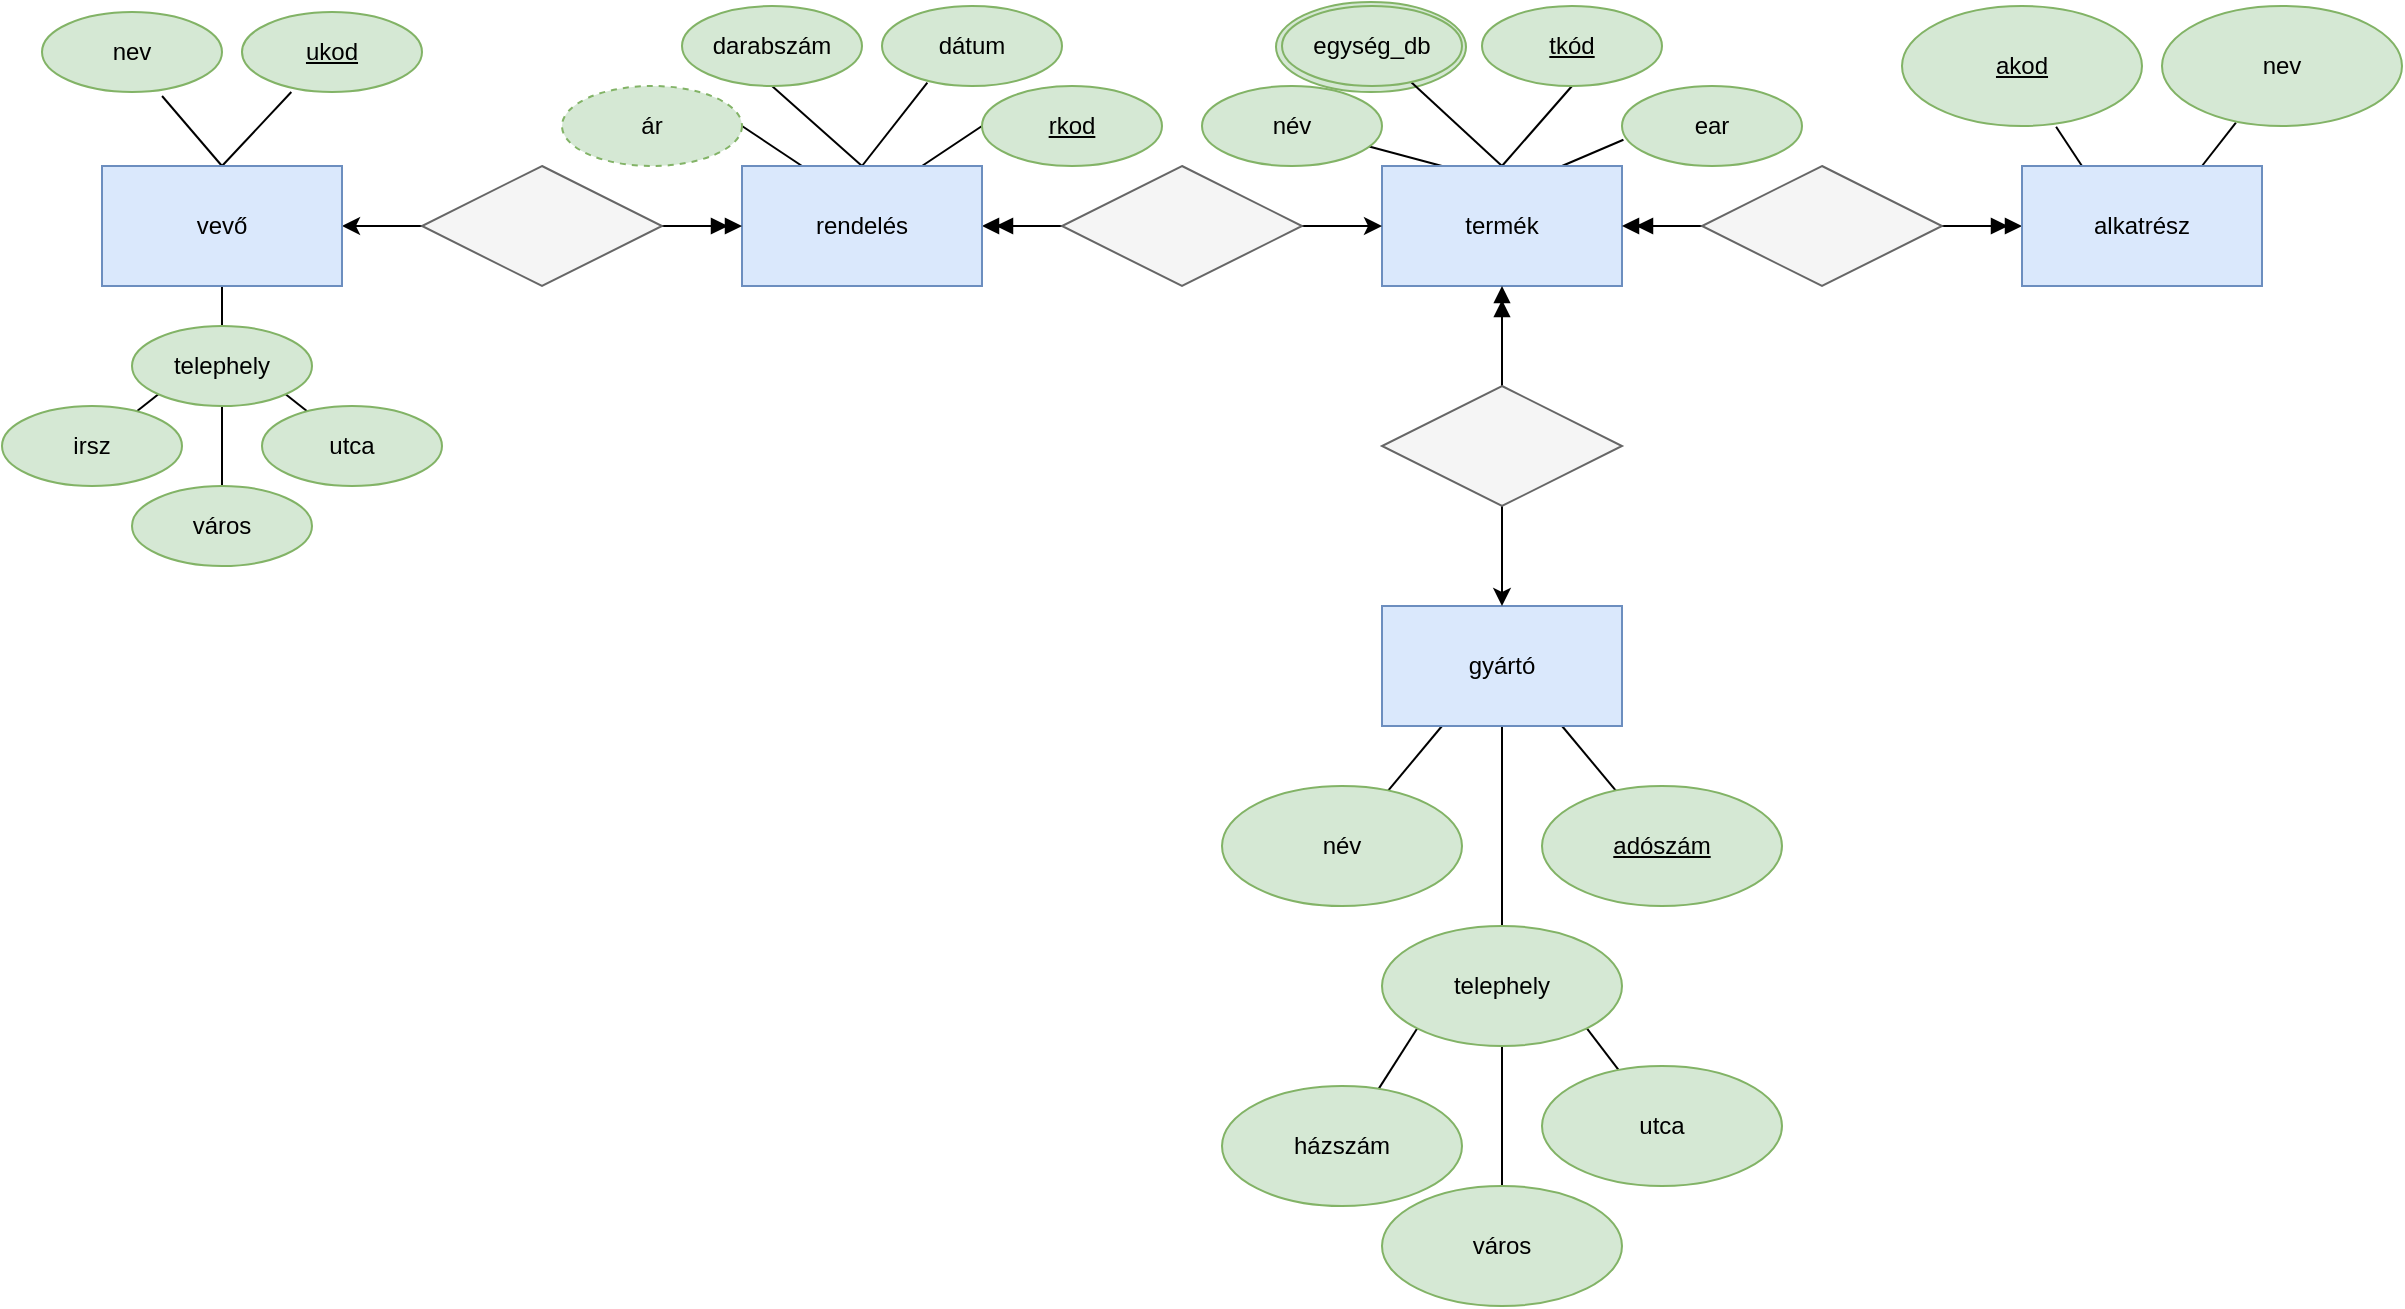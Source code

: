 <mxfile version="20.4.0" type="device"><diagram id="3Hn4xAxNsXAKJAQ3Ugm6" name="1 oldal"><mxGraphModel dx="1692" dy="488" grid="1" gridSize="10" guides="1" tooltips="1" connect="1" arrows="1" fold="1" page="1" pageScale="1" pageWidth="827" pageHeight="1169" math="0" shadow="0"><root><mxCell id="0"/><mxCell id="1" parent="0"/><mxCell id="Jr_JVIh4iqFu1kXkExVv-47" value="egység_db" style="ellipse;whiteSpace=wrap;html=1;fillColor=#d5e8d4;strokeColor=#82b366;perimeterSpacing=0;strokeWidth=1;" parent="1" vertex="1"><mxGeometry x="267" y="18" width="95" height="45" as="geometry"/></mxCell><mxCell id="Jr_JVIh4iqFu1kXkExVv-23" style="edgeStyle=none;rounded=0;orthogonalLoop=1;jettySize=auto;html=1;exitX=0.25;exitY=0;exitDx=0;exitDy=0;endArrow=none;endFill=0;" parent="1" source="Jr_JVIh4iqFu1kXkExVv-1" target="Jr_JVIh4iqFu1kXkExVv-22" edge="1"><mxGeometry relative="1" as="geometry"/></mxCell><mxCell id="Jr_JVIh4iqFu1kXkExVv-25" style="edgeStyle=none;rounded=0;orthogonalLoop=1;jettySize=auto;html=1;exitX=0.75;exitY=0;exitDx=0;exitDy=0;entryX=0.008;entryY=0.672;entryDx=0;entryDy=0;entryPerimeter=0;endArrow=none;endFill=0;" parent="1" source="Jr_JVIh4iqFu1kXkExVv-1" target="Jr_JVIh4iqFu1kXkExVv-21" edge="1"><mxGeometry relative="1" as="geometry"/></mxCell><mxCell id="AK9mSvYZs-pukSjKcqXA-11" style="edgeStyle=none;rounded=0;orthogonalLoop=1;jettySize=auto;html=1;exitX=0.5;exitY=0;exitDx=0;exitDy=0;entryX=0.5;entryY=1;entryDx=0;entryDy=0;endArrow=none;endFill=0;" edge="1" parent="1" source="Jr_JVIh4iqFu1kXkExVv-1" target="Jr_JVIh4iqFu1kXkExVv-20"><mxGeometry relative="1" as="geometry"/></mxCell><mxCell id="AK9mSvYZs-pukSjKcqXA-17" style="edgeStyle=none;rounded=0;orthogonalLoop=1;jettySize=auto;html=1;exitX=0.5;exitY=0;exitDx=0;exitDy=0;endArrow=none;endFill=0;" edge="1" parent="1" source="Jr_JVIh4iqFu1kXkExVv-1" target="Jr_JVIh4iqFu1kXkExVv-42"><mxGeometry relative="1" as="geometry"/></mxCell><mxCell id="Jr_JVIh4iqFu1kXkExVv-1" value="termék" style="rounded=0;whiteSpace=wrap;html=1;fillColor=#dae8fc;strokeColor=#6c8ebf;" parent="1" vertex="1"><mxGeometry x="320" y="100" width="120" height="60" as="geometry"/></mxCell><mxCell id="Jr_JVIh4iqFu1kXkExVv-16" style="edgeStyle=none;rounded=0;orthogonalLoop=1;jettySize=auto;html=1;exitX=0.25;exitY=1;exitDx=0;exitDy=0;endArrow=none;endFill=0;" parent="1" source="Jr_JVIh4iqFu1kXkExVv-2" target="Jr_JVIh4iqFu1kXkExVv-8" edge="1"><mxGeometry relative="1" as="geometry"/></mxCell><mxCell id="Jr_JVIh4iqFu1kXkExVv-17" style="edgeStyle=none;rounded=0;orthogonalLoop=1;jettySize=auto;html=1;exitX=0.5;exitY=1;exitDx=0;exitDy=0;entryX=0.5;entryY=0;entryDx=0;entryDy=0;endArrow=none;endFill=0;" parent="1" source="Jr_JVIh4iqFu1kXkExVv-2" target="Jr_JVIh4iqFu1kXkExVv-7" edge="1"><mxGeometry relative="1" as="geometry"/></mxCell><mxCell id="Jr_JVIh4iqFu1kXkExVv-18" style="edgeStyle=none;rounded=0;orthogonalLoop=1;jettySize=auto;html=1;exitX=0.75;exitY=1;exitDx=0;exitDy=0;endArrow=none;endFill=0;" parent="1" source="Jr_JVIh4iqFu1kXkExVv-2" target="Jr_JVIh4iqFu1kXkExVv-6" edge="1"><mxGeometry relative="1" as="geometry"/></mxCell><mxCell id="Jr_JVIh4iqFu1kXkExVv-2" value="gyártó" style="rounded=0;whiteSpace=wrap;html=1;fillColor=#dae8fc;strokeColor=#6c8ebf;" parent="1" vertex="1"><mxGeometry x="320" y="320" width="120" height="60" as="geometry"/></mxCell><mxCell id="Jr_JVIh4iqFu1kXkExVv-4" style="edgeStyle=orthogonalEdgeStyle;rounded=0;orthogonalLoop=1;jettySize=auto;html=1;exitX=0.5;exitY=0;exitDx=0;exitDy=0;entryX=0.5;entryY=1;entryDx=0;entryDy=0;endArrow=doubleBlock;endFill=1;" parent="1" source="Jr_JVIh4iqFu1kXkExVv-3" target="Jr_JVIh4iqFu1kXkExVv-1" edge="1"><mxGeometry relative="1" as="geometry"/></mxCell><mxCell id="Jr_JVIh4iqFu1kXkExVv-5" style="edgeStyle=orthogonalEdgeStyle;rounded=0;orthogonalLoop=1;jettySize=auto;html=1;exitX=0.5;exitY=1;exitDx=0;exitDy=0;endArrow=classic;endFill=1;" parent="1" source="Jr_JVIh4iqFu1kXkExVv-3" target="Jr_JVIh4iqFu1kXkExVv-2" edge="1"><mxGeometry relative="1" as="geometry"/></mxCell><mxCell id="Jr_JVIh4iqFu1kXkExVv-3" value="" style="rhombus;whiteSpace=wrap;html=1;fillColor=#f5f5f5;fontColor=#333333;strokeColor=#666666;" parent="1" vertex="1"><mxGeometry x="320" y="210" width="120" height="60" as="geometry"/></mxCell><mxCell id="Jr_JVIh4iqFu1kXkExVv-6" value="&lt;u&gt;adószám&lt;/u&gt;" style="ellipse;whiteSpace=wrap;html=1;fillColor=#d5e8d4;strokeColor=#82b366;" parent="1" vertex="1"><mxGeometry x="400" y="410" width="120" height="60" as="geometry"/></mxCell><mxCell id="Jr_JVIh4iqFu1kXkExVv-29" style="edgeStyle=none;rounded=0;orthogonalLoop=1;jettySize=auto;html=1;exitX=0;exitY=1;exitDx=0;exitDy=0;endArrow=none;endFill=0;" parent="1" source="Jr_JVIh4iqFu1kXkExVv-7" target="Jr_JVIh4iqFu1kXkExVv-26" edge="1"><mxGeometry relative="1" as="geometry"/></mxCell><mxCell id="Jr_JVIh4iqFu1kXkExVv-30" style="edgeStyle=none;rounded=0;orthogonalLoop=1;jettySize=auto;html=1;exitX=0.5;exitY=1;exitDx=0;exitDy=0;entryX=0.5;entryY=0;entryDx=0;entryDy=0;endArrow=none;endFill=0;" parent="1" source="Jr_JVIh4iqFu1kXkExVv-7" target="Jr_JVIh4iqFu1kXkExVv-27" edge="1"><mxGeometry relative="1" as="geometry"/></mxCell><mxCell id="Jr_JVIh4iqFu1kXkExVv-31" style="edgeStyle=none;rounded=0;orthogonalLoop=1;jettySize=auto;html=1;exitX=1;exitY=1;exitDx=0;exitDy=0;endArrow=none;endFill=0;" parent="1" source="Jr_JVIh4iqFu1kXkExVv-7" target="Jr_JVIh4iqFu1kXkExVv-28" edge="1"><mxGeometry relative="1" as="geometry"/></mxCell><mxCell id="Jr_JVIh4iqFu1kXkExVv-7" value="telephely" style="ellipse;whiteSpace=wrap;html=1;fillColor=#d5e8d4;strokeColor=#82b366;" parent="1" vertex="1"><mxGeometry x="320" y="480" width="120" height="60" as="geometry"/></mxCell><mxCell id="Jr_JVIh4iqFu1kXkExVv-8" value="név" style="ellipse;whiteSpace=wrap;html=1;fillColor=#d5e8d4;strokeColor=#82b366;" parent="1" vertex="1"><mxGeometry x="240" y="410" width="120" height="60" as="geometry"/></mxCell><mxCell id="Jr_JVIh4iqFu1kXkExVv-14" style="rounded=0;orthogonalLoop=1;jettySize=auto;html=1;exitX=0.5;exitY=1;exitDx=0;exitDy=0;endArrow=none;endFill=0;" parent="1" source="Jr_JVIh4iqFu1kXkExVv-2" target="Jr_JVIh4iqFu1kXkExVv-2" edge="1"><mxGeometry relative="1" as="geometry"/></mxCell><mxCell id="Jr_JVIh4iqFu1kXkExVv-20" value="&lt;u&gt;tkód&lt;/u&gt;" style="ellipse;whiteSpace=wrap;html=1;fillColor=#d5e8d4;strokeColor=#82b366;" parent="1" vertex="1"><mxGeometry x="370" y="20" width="90" height="40" as="geometry"/></mxCell><mxCell id="Jr_JVIh4iqFu1kXkExVv-21" value="ear" style="ellipse;whiteSpace=wrap;html=1;fillColor=#d5e8d4;strokeColor=#82b366;" parent="1" vertex="1"><mxGeometry x="440" y="60" width="90" height="40" as="geometry"/></mxCell><mxCell id="Jr_JVIh4iqFu1kXkExVv-22" value="név" style="ellipse;whiteSpace=wrap;html=1;fillColor=#d5e8d4;strokeColor=#82b366;" parent="1" vertex="1"><mxGeometry x="230" y="60" width="90" height="40" as="geometry"/></mxCell><mxCell id="Jr_JVIh4iqFu1kXkExVv-26" value="házszám" style="ellipse;whiteSpace=wrap;html=1;fillColor=#d5e8d4;strokeColor=#82b366;" parent="1" vertex="1"><mxGeometry x="240" y="560" width="120" height="60" as="geometry"/></mxCell><mxCell id="Jr_JVIh4iqFu1kXkExVv-27" value="város" style="ellipse;whiteSpace=wrap;html=1;fillColor=#d5e8d4;strokeColor=#82b366;" parent="1" vertex="1"><mxGeometry x="320" y="610" width="120" height="60" as="geometry"/></mxCell><mxCell id="Jr_JVIh4iqFu1kXkExVv-28" value="utca" style="ellipse;whiteSpace=wrap;html=1;fillColor=#d5e8d4;strokeColor=#82b366;" parent="1" vertex="1"><mxGeometry x="400" y="550" width="120" height="60" as="geometry"/></mxCell><mxCell id="Jr_JVIh4iqFu1kXkExVv-35" style="edgeStyle=none;rounded=0;orthogonalLoop=1;jettySize=auto;html=1;exitX=0;exitY=0.5;exitDx=0;exitDy=0;entryX=1;entryY=0.5;entryDx=0;entryDy=0;endArrow=doubleBlock;endFill=1;" parent="1" source="Jr_JVIh4iqFu1kXkExVv-33" target="Jr_JVIh4iqFu1kXkExVv-1" edge="1"><mxGeometry relative="1" as="geometry"/></mxCell><mxCell id="Jr_JVIh4iqFu1kXkExVv-41" style="edgeStyle=none;rounded=0;orthogonalLoop=1;jettySize=auto;html=1;exitX=1;exitY=0.5;exitDx=0;exitDy=0;entryX=0;entryY=0.5;entryDx=0;entryDy=0;endArrow=doubleBlock;endFill=1;" parent="1" source="Jr_JVIh4iqFu1kXkExVv-33" target="Jr_JVIh4iqFu1kXkExVv-36" edge="1"><mxGeometry relative="1" as="geometry"/></mxCell><mxCell id="Jr_JVIh4iqFu1kXkExVv-33" value="" style="rhombus;whiteSpace=wrap;html=1;fillColor=#f5f5f5;fontColor=#333333;strokeColor=#666666;" parent="1" vertex="1"><mxGeometry x="480" y="100" width="120" height="60" as="geometry"/></mxCell><mxCell id="Jr_JVIh4iqFu1kXkExVv-39" style="edgeStyle=none;rounded=0;orthogonalLoop=1;jettySize=auto;html=1;exitX=0.25;exitY=0;exitDx=0;exitDy=0;entryX=0.642;entryY=1.006;entryDx=0;entryDy=0;entryPerimeter=0;endArrow=none;endFill=0;" parent="1" source="Jr_JVIh4iqFu1kXkExVv-36" target="Jr_JVIh4iqFu1kXkExVv-37" edge="1"><mxGeometry relative="1" as="geometry"/></mxCell><mxCell id="Jr_JVIh4iqFu1kXkExVv-40" style="edgeStyle=none;rounded=0;orthogonalLoop=1;jettySize=auto;html=1;exitX=0.75;exitY=0;exitDx=0;exitDy=0;entryX=0.308;entryY=0.972;entryDx=0;entryDy=0;entryPerimeter=0;endArrow=none;endFill=0;" parent="1" source="Jr_JVIh4iqFu1kXkExVv-36" target="Jr_JVIh4iqFu1kXkExVv-38" edge="1"><mxGeometry relative="1" as="geometry"/></mxCell><mxCell id="Jr_JVIh4iqFu1kXkExVv-36" value="alkatrész" style="rounded=0;whiteSpace=wrap;html=1;fillColor=#dae8fc;strokeColor=#6c8ebf;" parent="1" vertex="1"><mxGeometry x="640" y="100" width="120" height="60" as="geometry"/></mxCell><mxCell id="Jr_JVIh4iqFu1kXkExVv-37" value="&lt;u&gt;akod&lt;/u&gt;" style="ellipse;whiteSpace=wrap;html=1;fillColor=#d5e8d4;strokeColor=#82b366;" parent="1" vertex="1"><mxGeometry x="580" y="20" width="120" height="60" as="geometry"/></mxCell><mxCell id="Jr_JVIh4iqFu1kXkExVv-38" value="nev" style="ellipse;whiteSpace=wrap;html=1;fillColor=#d5e8d4;strokeColor=#82b366;" parent="1" vertex="1"><mxGeometry x="710" y="20" width="120" height="60" as="geometry"/></mxCell><mxCell id="Jr_JVIh4iqFu1kXkExVv-42" value="egység_db" style="ellipse;whiteSpace=wrap;html=1;fillColor=#d5e8d4;strokeColor=#82b366;perimeterSpacing=0;strokeWidth=1;" parent="1" vertex="1"><mxGeometry x="270" y="20" width="90" height="40" as="geometry"/></mxCell><mxCell id="AK9mSvYZs-pukSjKcqXA-2" style="edgeStyle=orthogonalEdgeStyle;rounded=0;orthogonalLoop=1;jettySize=auto;html=1;exitX=1;exitY=0.5;exitDx=0;exitDy=0;" edge="1" parent="1" source="AK9mSvYZs-pukSjKcqXA-1" target="Jr_JVIh4iqFu1kXkExVv-1"><mxGeometry relative="1" as="geometry"/></mxCell><mxCell id="AK9mSvYZs-pukSjKcqXA-4" value="" style="edgeStyle=orthogonalEdgeStyle;rounded=0;orthogonalLoop=1;jettySize=auto;html=1;endArrow=doubleBlock;endFill=1;" edge="1" parent="1" source="AK9mSvYZs-pukSjKcqXA-1" target="AK9mSvYZs-pukSjKcqXA-3"><mxGeometry relative="1" as="geometry"/></mxCell><mxCell id="AK9mSvYZs-pukSjKcqXA-1" value="" style="rhombus;whiteSpace=wrap;html=1;fillColor=#f5f5f5;fontColor=#333333;strokeColor=#666666;" vertex="1" parent="1"><mxGeometry x="160" y="100" width="120" height="60" as="geometry"/></mxCell><mxCell id="AK9mSvYZs-pukSjKcqXA-9" style="edgeStyle=none;rounded=0;orthogonalLoop=1;jettySize=auto;html=1;exitX=0.5;exitY=0;exitDx=0;exitDy=0;entryX=0.5;entryY=1;entryDx=0;entryDy=0;endArrow=none;endFill=0;" edge="1" parent="1" source="AK9mSvYZs-pukSjKcqXA-3" target="AK9mSvYZs-pukSjKcqXA-7"><mxGeometry relative="1" as="geometry"/></mxCell><mxCell id="AK9mSvYZs-pukSjKcqXA-14" style="edgeStyle=none;rounded=0;orthogonalLoop=1;jettySize=auto;html=1;exitX=0.75;exitY=0;exitDx=0;exitDy=0;entryX=0;entryY=0.5;entryDx=0;entryDy=0;endArrow=none;endFill=0;" edge="1" parent="1" source="AK9mSvYZs-pukSjKcqXA-3" target="AK9mSvYZs-pukSjKcqXA-5"><mxGeometry relative="1" as="geometry"/></mxCell><mxCell id="AK9mSvYZs-pukSjKcqXA-15" style="edgeStyle=none;rounded=0;orthogonalLoop=1;jettySize=auto;html=1;exitX=0.25;exitY=0;exitDx=0;exitDy=0;entryX=1;entryY=0.5;entryDx=0;entryDy=0;endArrow=none;endFill=0;" edge="1" parent="1" source="AK9mSvYZs-pukSjKcqXA-3" target="AK9mSvYZs-pukSjKcqXA-8"><mxGeometry relative="1" as="geometry"/></mxCell><mxCell id="AK9mSvYZs-pukSjKcqXA-16" style="edgeStyle=none;rounded=0;orthogonalLoop=1;jettySize=auto;html=1;exitX=0.5;exitY=0;exitDx=0;exitDy=0;entryX=0.252;entryY=0.958;entryDx=0;entryDy=0;entryPerimeter=0;endArrow=none;endFill=0;" edge="1" parent="1" source="AK9mSvYZs-pukSjKcqXA-3" target="AK9mSvYZs-pukSjKcqXA-6"><mxGeometry relative="1" as="geometry"/></mxCell><mxCell id="AK9mSvYZs-pukSjKcqXA-3" value="rendelés" style="whiteSpace=wrap;html=1;fillColor=#dae8fc;strokeColor=#6c8ebf;" vertex="1" parent="1"><mxGeometry y="100" width="120" height="60" as="geometry"/></mxCell><mxCell id="AK9mSvYZs-pukSjKcqXA-5" value="&lt;u&gt;rkod&lt;/u&gt;" style="ellipse;whiteSpace=wrap;html=1;fillColor=#d5e8d4;strokeColor=#82b366;" vertex="1" parent="1"><mxGeometry x="120" y="60" width="90" height="40" as="geometry"/></mxCell><mxCell id="AK9mSvYZs-pukSjKcqXA-6" value="dátum" style="ellipse;whiteSpace=wrap;html=1;fillColor=#d5e8d4;strokeColor=#82b366;" vertex="1" parent="1"><mxGeometry x="70" y="20" width="90" height="40" as="geometry"/></mxCell><mxCell id="AK9mSvYZs-pukSjKcqXA-7" value="darabszám&lt;span style=&quot;color: rgba(0, 0, 0, 0); font-family: monospace; font-size: 0px; text-align: start;&quot;&gt;%3CmxGraphModel%3E%3Croot%3E%3CmxCell%20id%3D%220%22%2F%3E%3CmxCell%20id%3D%221%22%20parent%3D%220%22%2F%3E%3CmxCell%20id%3D%222%22%20value%3D%22n%C3%A9v%22%20style%3D%22ellipse%3BwhiteSpace%3Dwrap%3Bhtml%3D1%3BfillColor%3D%23d5e8d4%3BstrokeColor%3D%2382b366%3B%22%20vertex%3D%221%22%20parent%3D%221%22%3E%3CmxGeometry%20x%3D%22230%22%20y%3D%2260%22%20width%3D%2290%22%20height%3D%2240%22%20as%3D%22geometry%22%2F%3E%3C%2FmxCell%3E%3C%2Froot%3E%3C%2FmxGraphModel%3E&lt;/span&gt;&lt;span style=&quot;color: rgba(0, 0, 0, 0); font-family: monospace; font-size: 0px; text-align: start;&quot;&gt;%3CmxGraphModel%3E%3Croot%3E%3CmxCell%20id%3D%220%22%2F%3E%3CmxCell%20id%3D%221%22%20parent%3D%220%22%2F%3E%3CmxCell%20id%3D%222%22%20value%3D%22n%C3%A9v%22%20style%3D%22ellipse%3BwhiteSpace%3Dwrap%3Bhtml%3D1%3BfillColor%3D%23d5e8d4%3BstrokeColor%3D%2382b366%3B%22%20vertex%3D%221%22%20parent%3D%221%22%3E%3CmxGeometry%20x%3D%22230%22%20y%3D%2260%22%20width%3D%2290%22%20height%3D%2240%22%20as%3D%22geometry%22%2F%3E%3C%2FmxCell%3E%3C%2Froot%3E%3C%2FmxGraphModel%3E&lt;/span&gt;" style="ellipse;whiteSpace=wrap;html=1;fillColor=#d5e8d4;strokeColor=#82b366;" vertex="1" parent="1"><mxGeometry x="-30" y="20" width="90" height="40" as="geometry"/></mxCell><mxCell id="AK9mSvYZs-pukSjKcqXA-8" value="ár" style="ellipse;whiteSpace=wrap;html=1;fillColor=#d5e8d4;strokeColor=#82b366;dashed=1;" vertex="1" parent="1"><mxGeometry x="-90" y="60" width="90" height="40" as="geometry"/></mxCell><mxCell id="AK9mSvYZs-pukSjKcqXA-19" style="edgeStyle=none;rounded=0;orthogonalLoop=1;jettySize=auto;html=1;exitX=1;exitY=0.5;exitDx=0;exitDy=0;entryX=0;entryY=0.5;entryDx=0;entryDy=0;endArrow=doubleBlock;endFill=1;" edge="1" parent="1" source="AK9mSvYZs-pukSjKcqXA-18" target="AK9mSvYZs-pukSjKcqXA-3"><mxGeometry relative="1" as="geometry"/></mxCell><mxCell id="AK9mSvYZs-pukSjKcqXA-21" style="edgeStyle=none;rounded=0;orthogonalLoop=1;jettySize=auto;html=1;exitX=0;exitY=0.5;exitDx=0;exitDy=0;entryX=1;entryY=0.5;entryDx=0;entryDy=0;endArrow=classic;endFill=1;" edge="1" parent="1" source="AK9mSvYZs-pukSjKcqXA-18" target="AK9mSvYZs-pukSjKcqXA-20"><mxGeometry relative="1" as="geometry"/></mxCell><mxCell id="AK9mSvYZs-pukSjKcqXA-18" value="" style="rhombus;whiteSpace=wrap;html=1;fillColor=#f5f5f5;fontColor=#333333;strokeColor=#666666;" vertex="1" parent="1"><mxGeometry x="-160" y="100" width="120" height="60" as="geometry"/></mxCell><mxCell id="AK9mSvYZs-pukSjKcqXA-29" style="edgeStyle=none;rounded=0;orthogonalLoop=1;jettySize=auto;html=1;exitX=0.5;exitY=1;exitDx=0;exitDy=0;entryX=0.5;entryY=0;entryDx=0;entryDy=0;endArrow=none;endFill=0;" edge="1" parent="1" source="AK9mSvYZs-pukSjKcqXA-20" target="AK9mSvYZs-pukSjKcqXA-25"><mxGeometry relative="1" as="geometry"/></mxCell><mxCell id="AK9mSvYZs-pukSjKcqXA-32" style="edgeStyle=none;rounded=0;orthogonalLoop=1;jettySize=auto;html=1;exitX=0.5;exitY=0;exitDx=0;exitDy=0;entryX=0.274;entryY=1;entryDx=0;entryDy=0;entryPerimeter=0;endArrow=none;endFill=0;" edge="1" parent="1" source="AK9mSvYZs-pukSjKcqXA-20" target="AK9mSvYZs-pukSjKcqXA-30"><mxGeometry relative="1" as="geometry"/></mxCell><mxCell id="AK9mSvYZs-pukSjKcqXA-33" style="edgeStyle=none;rounded=0;orthogonalLoop=1;jettySize=auto;html=1;exitX=0.5;exitY=0;exitDx=0;exitDy=0;entryX=0.667;entryY=1.05;entryDx=0;entryDy=0;entryPerimeter=0;endArrow=none;endFill=0;" edge="1" parent="1" source="AK9mSvYZs-pukSjKcqXA-20" target="AK9mSvYZs-pukSjKcqXA-31"><mxGeometry relative="1" as="geometry"/></mxCell><mxCell id="AK9mSvYZs-pukSjKcqXA-20" value="vevő" style="whiteSpace=wrap;html=1;fillColor=#dae8fc;strokeColor=#6c8ebf;" vertex="1" parent="1"><mxGeometry x="-320" y="100" width="120" height="60" as="geometry"/></mxCell><mxCell id="AK9mSvYZs-pukSjKcqXA-22" style="edgeStyle=none;rounded=0;orthogonalLoop=1;jettySize=auto;html=1;exitX=0;exitY=1;exitDx=0;exitDy=0;endArrow=none;endFill=0;" edge="1" parent="1" source="AK9mSvYZs-pukSjKcqXA-25" target="AK9mSvYZs-pukSjKcqXA-26"><mxGeometry relative="1" as="geometry"/></mxCell><mxCell id="AK9mSvYZs-pukSjKcqXA-23" style="edgeStyle=none;rounded=0;orthogonalLoop=1;jettySize=auto;html=1;exitX=0.5;exitY=1;exitDx=0;exitDy=0;entryX=0.5;entryY=0;entryDx=0;entryDy=0;endArrow=none;endFill=0;" edge="1" parent="1" source="AK9mSvYZs-pukSjKcqXA-25" target="AK9mSvYZs-pukSjKcqXA-27"><mxGeometry relative="1" as="geometry"/></mxCell><mxCell id="AK9mSvYZs-pukSjKcqXA-24" style="edgeStyle=none;rounded=0;orthogonalLoop=1;jettySize=auto;html=1;exitX=1;exitY=1;exitDx=0;exitDy=0;endArrow=none;endFill=0;" edge="1" parent="1" source="AK9mSvYZs-pukSjKcqXA-25" target="AK9mSvYZs-pukSjKcqXA-28"><mxGeometry relative="1" as="geometry"/></mxCell><mxCell id="AK9mSvYZs-pukSjKcqXA-25" value="telephely" style="ellipse;whiteSpace=wrap;html=1;fillColor=#d5e8d4;strokeColor=#82b366;" vertex="1" parent="1"><mxGeometry x="-305" y="180" width="90" height="40" as="geometry"/></mxCell><mxCell id="AK9mSvYZs-pukSjKcqXA-26" value="irsz" style="ellipse;whiteSpace=wrap;html=1;fillColor=#d5e8d4;strokeColor=#82b366;" vertex="1" parent="1"><mxGeometry x="-370" y="220" width="90" height="40" as="geometry"/></mxCell><mxCell id="AK9mSvYZs-pukSjKcqXA-27" value="város" style="ellipse;whiteSpace=wrap;html=1;fillColor=#d5e8d4;strokeColor=#82b366;" vertex="1" parent="1"><mxGeometry x="-305" y="260" width="90" height="40" as="geometry"/></mxCell><mxCell id="AK9mSvYZs-pukSjKcqXA-28" value="utca" style="ellipse;whiteSpace=wrap;html=1;fillColor=#d5e8d4;strokeColor=#82b366;" vertex="1" parent="1"><mxGeometry x="-240" y="220" width="90" height="40" as="geometry"/></mxCell><mxCell id="AK9mSvYZs-pukSjKcqXA-30" value="&lt;u&gt;ukod&lt;/u&gt;" style="ellipse;whiteSpace=wrap;html=1;fillColor=#d5e8d4;strokeColor=#82b366;" vertex="1" parent="1"><mxGeometry x="-250" y="23" width="90" height="40" as="geometry"/></mxCell><mxCell id="AK9mSvYZs-pukSjKcqXA-31" value="nev" style="ellipse;whiteSpace=wrap;html=1;fillColor=#d5e8d4;strokeColor=#82b366;" vertex="1" parent="1"><mxGeometry x="-350" y="23" width="90" height="40" as="geometry"/></mxCell></root></mxGraphModel></diagram></mxfile>